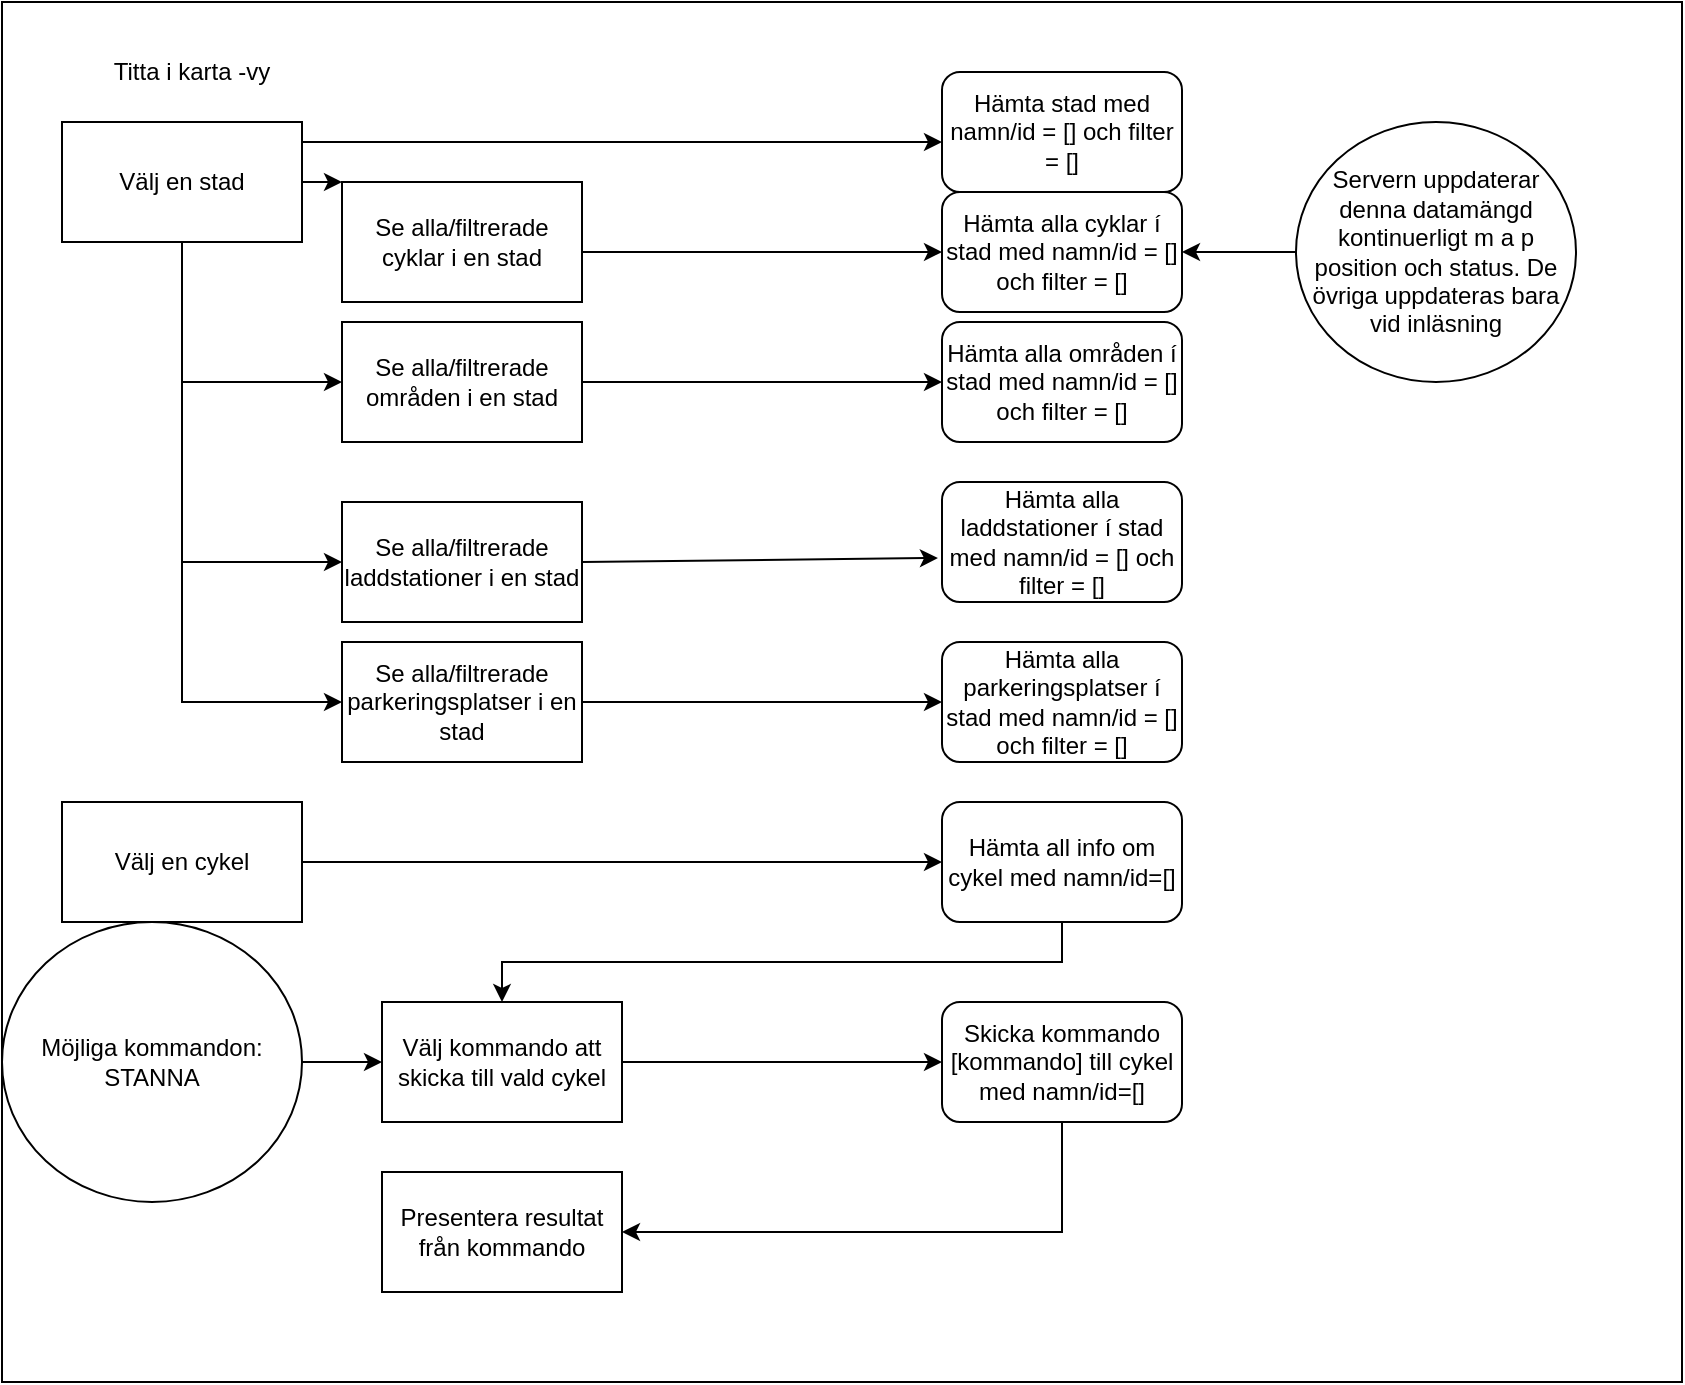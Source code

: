 <mxfile version="20.5.3" type="device"><diagram id="C5RBs43oDa-KdzZeNtuy" name="Page-1"><mxGraphModel dx="1117" dy="1669" grid="1" gridSize="10" guides="1" tooltips="1" connect="1" arrows="1" fold="1" page="1" pageScale="1" pageWidth="827" pageHeight="1169" math="0" shadow="0"><root><mxCell id="WIyWlLk6GJQsqaUBKTNV-0"/><mxCell id="WIyWlLk6GJQsqaUBKTNV-1" parent="WIyWlLk6GJQsqaUBKTNV-0"/><mxCell id="2CMYHc9eaqo3txcD2SGa-36" value="" style="rounded=0;whiteSpace=wrap;html=1;" parent="WIyWlLk6GJQsqaUBKTNV-1" vertex="1"><mxGeometry x="40" y="-60" width="840" height="690" as="geometry"/></mxCell><mxCell id="2CMYHc9eaqo3txcD2SGa-1" value="Titta i karta -vy" style="text;html=1;strokeColor=none;fillColor=none;align=center;verticalAlign=middle;whiteSpace=wrap;rounded=0;" parent="WIyWlLk6GJQsqaUBKTNV-1" vertex="1"><mxGeometry x="40" y="-40" width="190" height="30" as="geometry"/></mxCell><mxCell id="2CMYHc9eaqo3txcD2SGa-2" value="Välj en stad" style="rounded=0;whiteSpace=wrap;html=1;" parent="WIyWlLk6GJQsqaUBKTNV-1" vertex="1"><mxGeometry x="70" width="120" height="60" as="geometry"/></mxCell><mxCell id="2CMYHc9eaqo3txcD2SGa-3" value="Se alla/filtrerade cyklar i en stad" style="rounded=0;whiteSpace=wrap;html=1;" parent="WIyWlLk6GJQsqaUBKTNV-1" vertex="1"><mxGeometry x="210" y="30" width="120" height="60" as="geometry"/></mxCell><mxCell id="2CMYHc9eaqo3txcD2SGa-4" value="" style="endArrow=classic;html=1;rounded=0;exitX=1;exitY=0.5;exitDx=0;exitDy=0;entryX=0;entryY=0;entryDx=0;entryDy=0;" parent="WIyWlLk6GJQsqaUBKTNV-1" source="2CMYHc9eaqo3txcD2SGa-2" target="2CMYHc9eaqo3txcD2SGa-3" edge="1"><mxGeometry width="50" height="50" relative="1" as="geometry"><mxPoint x="160" y="170" as="sourcePoint"/><mxPoint x="210" y="120" as="targetPoint"/></mxGeometry></mxCell><mxCell id="2CMYHc9eaqo3txcD2SGa-5" value="" style="endArrow=classic;html=1;rounded=0;" parent="WIyWlLk6GJQsqaUBKTNV-1" edge="1"><mxGeometry width="50" height="50" relative="1" as="geometry"><mxPoint x="190" y="10" as="sourcePoint"/><mxPoint x="510" y="10" as="targetPoint"/></mxGeometry></mxCell><mxCell id="2CMYHc9eaqo3txcD2SGa-6" value="Hämta stad med namn/id = [] och filter = []" style="rounded=1;whiteSpace=wrap;html=1;" parent="WIyWlLk6GJQsqaUBKTNV-1" vertex="1"><mxGeometry x="510" y="-25" width="120" height="60" as="geometry"/></mxCell><mxCell id="2CMYHc9eaqo3txcD2SGa-7" value="Hämta alla cyklar í stad med namn/id = [] och filter = []" style="rounded=1;whiteSpace=wrap;html=1;" parent="WIyWlLk6GJQsqaUBKTNV-1" vertex="1"><mxGeometry x="510" y="35" width="120" height="60" as="geometry"/></mxCell><mxCell id="2CMYHc9eaqo3txcD2SGa-8" value="" style="endArrow=classic;html=1;rounded=0;entryX=0;entryY=0.5;entryDx=0;entryDy=0;" parent="WIyWlLk6GJQsqaUBKTNV-1" target="2CMYHc9eaqo3txcD2SGa-7" edge="1"><mxGeometry width="50" height="50" relative="1" as="geometry"><mxPoint x="330" y="65" as="sourcePoint"/><mxPoint x="440" y="360" as="targetPoint"/></mxGeometry></mxCell><mxCell id="2CMYHc9eaqo3txcD2SGa-9" value="Se alla/filtrerade laddstationer i en stad" style="rounded=0;whiteSpace=wrap;html=1;" parent="WIyWlLk6GJQsqaUBKTNV-1" vertex="1"><mxGeometry x="210" y="190" width="120" height="60" as="geometry"/></mxCell><mxCell id="2CMYHc9eaqo3txcD2SGa-10" value="" style="endArrow=classic;html=1;rounded=0;exitX=0.5;exitY=1;exitDx=0;exitDy=0;entryX=0;entryY=0.5;entryDx=0;entryDy=0;" parent="WIyWlLk6GJQsqaUBKTNV-1" source="2CMYHc9eaqo3txcD2SGa-2" target="2CMYHc9eaqo3txcD2SGa-9" edge="1"><mxGeometry width="50" height="50" relative="1" as="geometry"><mxPoint x="390" y="410" as="sourcePoint"/><mxPoint x="440" y="360" as="targetPoint"/><Array as="points"><mxPoint x="130" y="220"/></Array></mxGeometry></mxCell><mxCell id="2CMYHc9eaqo3txcD2SGa-11" value="Hämta alla laddstationer í stad med namn/id = [] och filter = []" style="rounded=1;whiteSpace=wrap;html=1;" parent="WIyWlLk6GJQsqaUBKTNV-1" vertex="1"><mxGeometry x="510" y="180" width="120" height="60" as="geometry"/></mxCell><mxCell id="2CMYHc9eaqo3txcD2SGa-12" value="" style="endArrow=classic;html=1;rounded=0;exitX=1;exitY=0.5;exitDx=0;exitDy=0;entryX=-0.017;entryY=0.633;entryDx=0;entryDy=0;entryPerimeter=0;" parent="WIyWlLk6GJQsqaUBKTNV-1" source="2CMYHc9eaqo3txcD2SGa-9" target="2CMYHc9eaqo3txcD2SGa-11" edge="1"><mxGeometry width="50" height="50" relative="1" as="geometry"><mxPoint x="390" y="410" as="sourcePoint"/><mxPoint x="440" y="360" as="targetPoint"/></mxGeometry></mxCell><mxCell id="2CMYHc9eaqo3txcD2SGa-13" value="Se alla/filtrerade parkeringsplatser i en stad" style="rounded=0;whiteSpace=wrap;html=1;" parent="WIyWlLk6GJQsqaUBKTNV-1" vertex="1"><mxGeometry x="210" y="260" width="120" height="60" as="geometry"/></mxCell><mxCell id="2CMYHc9eaqo3txcD2SGa-14" value="" style="endArrow=classic;html=1;rounded=0;entryX=0;entryY=0.5;entryDx=0;entryDy=0;" parent="WIyWlLk6GJQsqaUBKTNV-1" target="2CMYHc9eaqo3txcD2SGa-13" edge="1"><mxGeometry width="50" height="50" relative="1" as="geometry"><mxPoint x="130" y="220" as="sourcePoint"/><mxPoint x="440" y="350" as="targetPoint"/><Array as="points"><mxPoint x="130" y="290"/></Array></mxGeometry></mxCell><mxCell id="2CMYHc9eaqo3txcD2SGa-15" value="Hämta alla parkeringsplatser í stad med namn/id = [] och filter = []" style="rounded=1;whiteSpace=wrap;html=1;" parent="WIyWlLk6GJQsqaUBKTNV-1" vertex="1"><mxGeometry x="510" y="260" width="120" height="60" as="geometry"/></mxCell><mxCell id="2CMYHc9eaqo3txcD2SGa-16" value="" style="endArrow=classic;html=1;rounded=0;exitX=1;exitY=0.5;exitDx=0;exitDy=0;entryX=0;entryY=0.5;entryDx=0;entryDy=0;" parent="WIyWlLk6GJQsqaUBKTNV-1" source="2CMYHc9eaqo3txcD2SGa-13" target="2CMYHc9eaqo3txcD2SGa-15" edge="1"><mxGeometry width="50" height="50" relative="1" as="geometry"><mxPoint x="390" y="400" as="sourcePoint"/><mxPoint x="440" y="350" as="targetPoint"/></mxGeometry></mxCell><mxCell id="2CMYHc9eaqo3txcD2SGa-17" value="Välj en cykel" style="rounded=0;whiteSpace=wrap;html=1;" parent="WIyWlLk6GJQsqaUBKTNV-1" vertex="1"><mxGeometry x="70" y="340" width="120" height="60" as="geometry"/></mxCell><mxCell id="2CMYHc9eaqo3txcD2SGa-20" value="Hämta all info om cykel med namn/id=[]" style="rounded=1;whiteSpace=wrap;html=1;" parent="WIyWlLk6GJQsqaUBKTNV-1" vertex="1"><mxGeometry x="510" y="340" width="120" height="60" as="geometry"/></mxCell><mxCell id="2CMYHc9eaqo3txcD2SGa-21" value="" style="endArrow=classic;html=1;rounded=0;exitX=1;exitY=0.5;exitDx=0;exitDy=0;entryX=0;entryY=0.5;entryDx=0;entryDy=0;" parent="WIyWlLk6GJQsqaUBKTNV-1" source="2CMYHc9eaqo3txcD2SGa-17" target="2CMYHc9eaqo3txcD2SGa-20" edge="1"><mxGeometry width="50" height="50" relative="1" as="geometry"><mxPoint x="390" y="520" as="sourcePoint"/><mxPoint x="440" y="470" as="targetPoint"/></mxGeometry></mxCell><mxCell id="2CMYHc9eaqo3txcD2SGa-22" value="Välj kommando att skicka till vald cykel" style="rounded=0;whiteSpace=wrap;html=1;" parent="WIyWlLk6GJQsqaUBKTNV-1" vertex="1"><mxGeometry x="230" y="440" width="120" height="60" as="geometry"/></mxCell><mxCell id="2CMYHc9eaqo3txcD2SGa-23" value="" style="endArrow=classic;html=1;rounded=0;exitX=0.5;exitY=1;exitDx=0;exitDy=0;entryX=0.5;entryY=0;entryDx=0;entryDy=0;" parent="WIyWlLk6GJQsqaUBKTNV-1" source="2CMYHc9eaqo3txcD2SGa-20" target="2CMYHc9eaqo3txcD2SGa-22" edge="1"><mxGeometry width="50" height="50" relative="1" as="geometry"><mxPoint x="390" y="510" as="sourcePoint"/><mxPoint x="440" y="460" as="targetPoint"/><Array as="points"><mxPoint x="570" y="420"/><mxPoint x="290" y="420"/></Array></mxGeometry></mxCell><mxCell id="2CMYHc9eaqo3txcD2SGa-25" value="Skicka kommando [kommando] till cykel med namn/id=[]" style="rounded=1;whiteSpace=wrap;html=1;" parent="WIyWlLk6GJQsqaUBKTNV-1" vertex="1"><mxGeometry x="510" y="440" width="120" height="60" as="geometry"/></mxCell><mxCell id="2CMYHc9eaqo3txcD2SGa-26" value="" style="endArrow=classic;html=1;rounded=0;exitX=1;exitY=0.5;exitDx=0;exitDy=0;entryX=0;entryY=0.5;entryDx=0;entryDy=0;" parent="WIyWlLk6GJQsqaUBKTNV-1" source="2CMYHc9eaqo3txcD2SGa-22" target="2CMYHc9eaqo3txcD2SGa-25" edge="1"><mxGeometry width="50" height="50" relative="1" as="geometry"><mxPoint x="390" y="480" as="sourcePoint"/><mxPoint x="440" y="430" as="targetPoint"/></mxGeometry></mxCell><mxCell id="2CMYHc9eaqo3txcD2SGa-27" value="Presentera resultat från kommando" style="rounded=0;whiteSpace=wrap;html=1;" parent="WIyWlLk6GJQsqaUBKTNV-1" vertex="1"><mxGeometry x="230" y="525" width="120" height="60" as="geometry"/></mxCell><mxCell id="2CMYHc9eaqo3txcD2SGa-28" value="" style="endArrow=classic;html=1;rounded=0;exitX=0.5;exitY=1;exitDx=0;exitDy=0;entryX=1;entryY=0.5;entryDx=0;entryDy=0;" parent="WIyWlLk6GJQsqaUBKTNV-1" source="2CMYHc9eaqo3txcD2SGa-25" target="2CMYHc9eaqo3txcD2SGa-27" edge="1"><mxGeometry width="50" height="50" relative="1" as="geometry"><mxPoint x="390" y="460" as="sourcePoint"/><mxPoint x="440" y="410" as="targetPoint"/><Array as="points"><mxPoint x="570" y="555"/></Array></mxGeometry></mxCell><mxCell id="2CMYHc9eaqo3txcD2SGa-29" value="Servern uppdaterar denna datamängd kontinuerligt m a p position och status. De övriga uppdateras bara vid inläsning" style="ellipse;whiteSpace=wrap;html=1;" parent="WIyWlLk6GJQsqaUBKTNV-1" vertex="1"><mxGeometry x="687" width="140" height="130" as="geometry"/></mxCell><mxCell id="2CMYHc9eaqo3txcD2SGa-30" value="" style="endArrow=classic;html=1;rounded=0;exitX=0;exitY=0.5;exitDx=0;exitDy=0;entryX=1;entryY=0.5;entryDx=0;entryDy=0;" parent="WIyWlLk6GJQsqaUBKTNV-1" source="2CMYHc9eaqo3txcD2SGa-29" target="2CMYHc9eaqo3txcD2SGa-7" edge="1"><mxGeometry width="50" height="50" relative="1" as="geometry"><mxPoint x="390" y="430" as="sourcePoint"/><mxPoint x="440" y="380" as="targetPoint"/></mxGeometry></mxCell><mxCell id="2CMYHc9eaqo3txcD2SGa-52" value="" style="edgeStyle=orthogonalEdgeStyle;rounded=0;orthogonalLoop=1;jettySize=auto;html=1;" parent="WIyWlLk6GJQsqaUBKTNV-1" source="2CMYHc9eaqo3txcD2SGa-31" edge="1"><mxGeometry relative="1" as="geometry"><mxPoint x="230" y="470" as="targetPoint"/></mxGeometry></mxCell><mxCell id="2CMYHc9eaqo3txcD2SGa-31" value="Möjliga kommandon:&lt;br&gt;STANNA" style="ellipse;whiteSpace=wrap;html=1;" parent="WIyWlLk6GJQsqaUBKTNV-1" vertex="1"><mxGeometry x="40" y="400" width="150" height="140" as="geometry"/></mxCell><mxCell id="2CMYHc9eaqo3txcD2SGa-81" value="Se alla/filtrerade&lt;br&gt;områden i en stad" style="rounded=0;whiteSpace=wrap;html=1;" parent="WIyWlLk6GJQsqaUBKTNV-1" vertex="1"><mxGeometry x="210" y="100" width="120" height="60" as="geometry"/></mxCell><mxCell id="2CMYHc9eaqo3txcD2SGa-82" value="" style="endArrow=classic;html=1;rounded=0;entryX=0;entryY=0.5;entryDx=0;entryDy=0;" parent="WIyWlLk6GJQsqaUBKTNV-1" target="2CMYHc9eaqo3txcD2SGa-81" edge="1"><mxGeometry width="50" height="50" relative="1" as="geometry"><mxPoint x="130" y="130" as="sourcePoint"/><mxPoint x="670" y="150" as="targetPoint"/></mxGeometry></mxCell><mxCell id="2CMYHc9eaqo3txcD2SGa-83" value="Hämta alla områden í stad med namn/id = [] och filter = []" style="rounded=1;whiteSpace=wrap;html=1;" parent="WIyWlLk6GJQsqaUBKTNV-1" vertex="1"><mxGeometry x="510" y="100" width="120" height="60" as="geometry"/></mxCell><mxCell id="2CMYHc9eaqo3txcD2SGa-84" value="" style="endArrow=classic;html=1;rounded=0;exitX=1;exitY=0.5;exitDx=0;exitDy=0;entryX=0;entryY=0.5;entryDx=0;entryDy=0;" parent="WIyWlLk6GJQsqaUBKTNV-1" source="2CMYHc9eaqo3txcD2SGa-81" target="2CMYHc9eaqo3txcD2SGa-83" edge="1"><mxGeometry width="50" height="50" relative="1" as="geometry"><mxPoint x="620" y="200" as="sourcePoint"/><mxPoint x="670" y="150" as="targetPoint"/></mxGeometry></mxCell></root></mxGraphModel></diagram></mxfile>